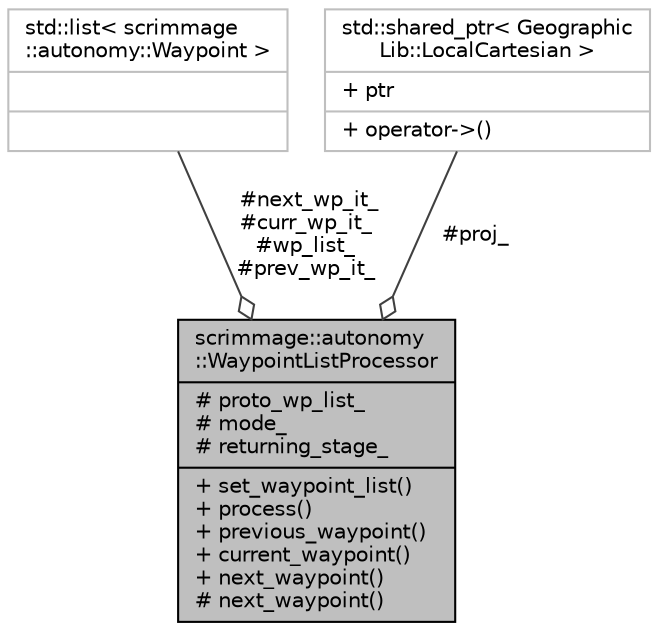 digraph "scrimmage::autonomy::WaypointListProcessor"
{
 // LATEX_PDF_SIZE
  edge [fontname="Helvetica",fontsize="10",labelfontname="Helvetica",labelfontsize="10"];
  node [fontname="Helvetica",fontsize="10",shape=record];
  Node1 [label="{scrimmage::autonomy\l::WaypointListProcessor\n|# proto_wp_list_\l# mode_\l# returning_stage_\l|+ set_waypoint_list()\l+ process()\l+ previous_waypoint()\l+ current_waypoint()\l+ next_waypoint()\l# next_waypoint()\l}",height=0.2,width=0.4,color="black", fillcolor="grey75", style="filled", fontcolor="black",tooltip=" "];
  Node2 -> Node1 [color="grey25",fontsize="10",style="solid",label=" #next_wp_it_\n#curr_wp_it_\n#wp_list_\n#prev_wp_it_" ,arrowhead="odiamond",fontname="Helvetica"];
  Node2 [label="{std::list\< scrimmage\l::autonomy::Waypoint \>\n||}",height=0.2,width=0.4,color="grey75", fillcolor="white", style="filled",tooltip=" "];
  Node8 -> Node1 [color="grey25",fontsize="10",style="solid",label=" #proj_" ,arrowhead="odiamond",fontname="Helvetica"];
  Node8 [label="{std::shared_ptr\< Geographic\lLib::LocalCartesian \>\n|+ ptr\l|+ operator-\>()\l}",height=0.2,width=0.4,color="grey75", fillcolor="white", style="filled",tooltip=" "];
}
